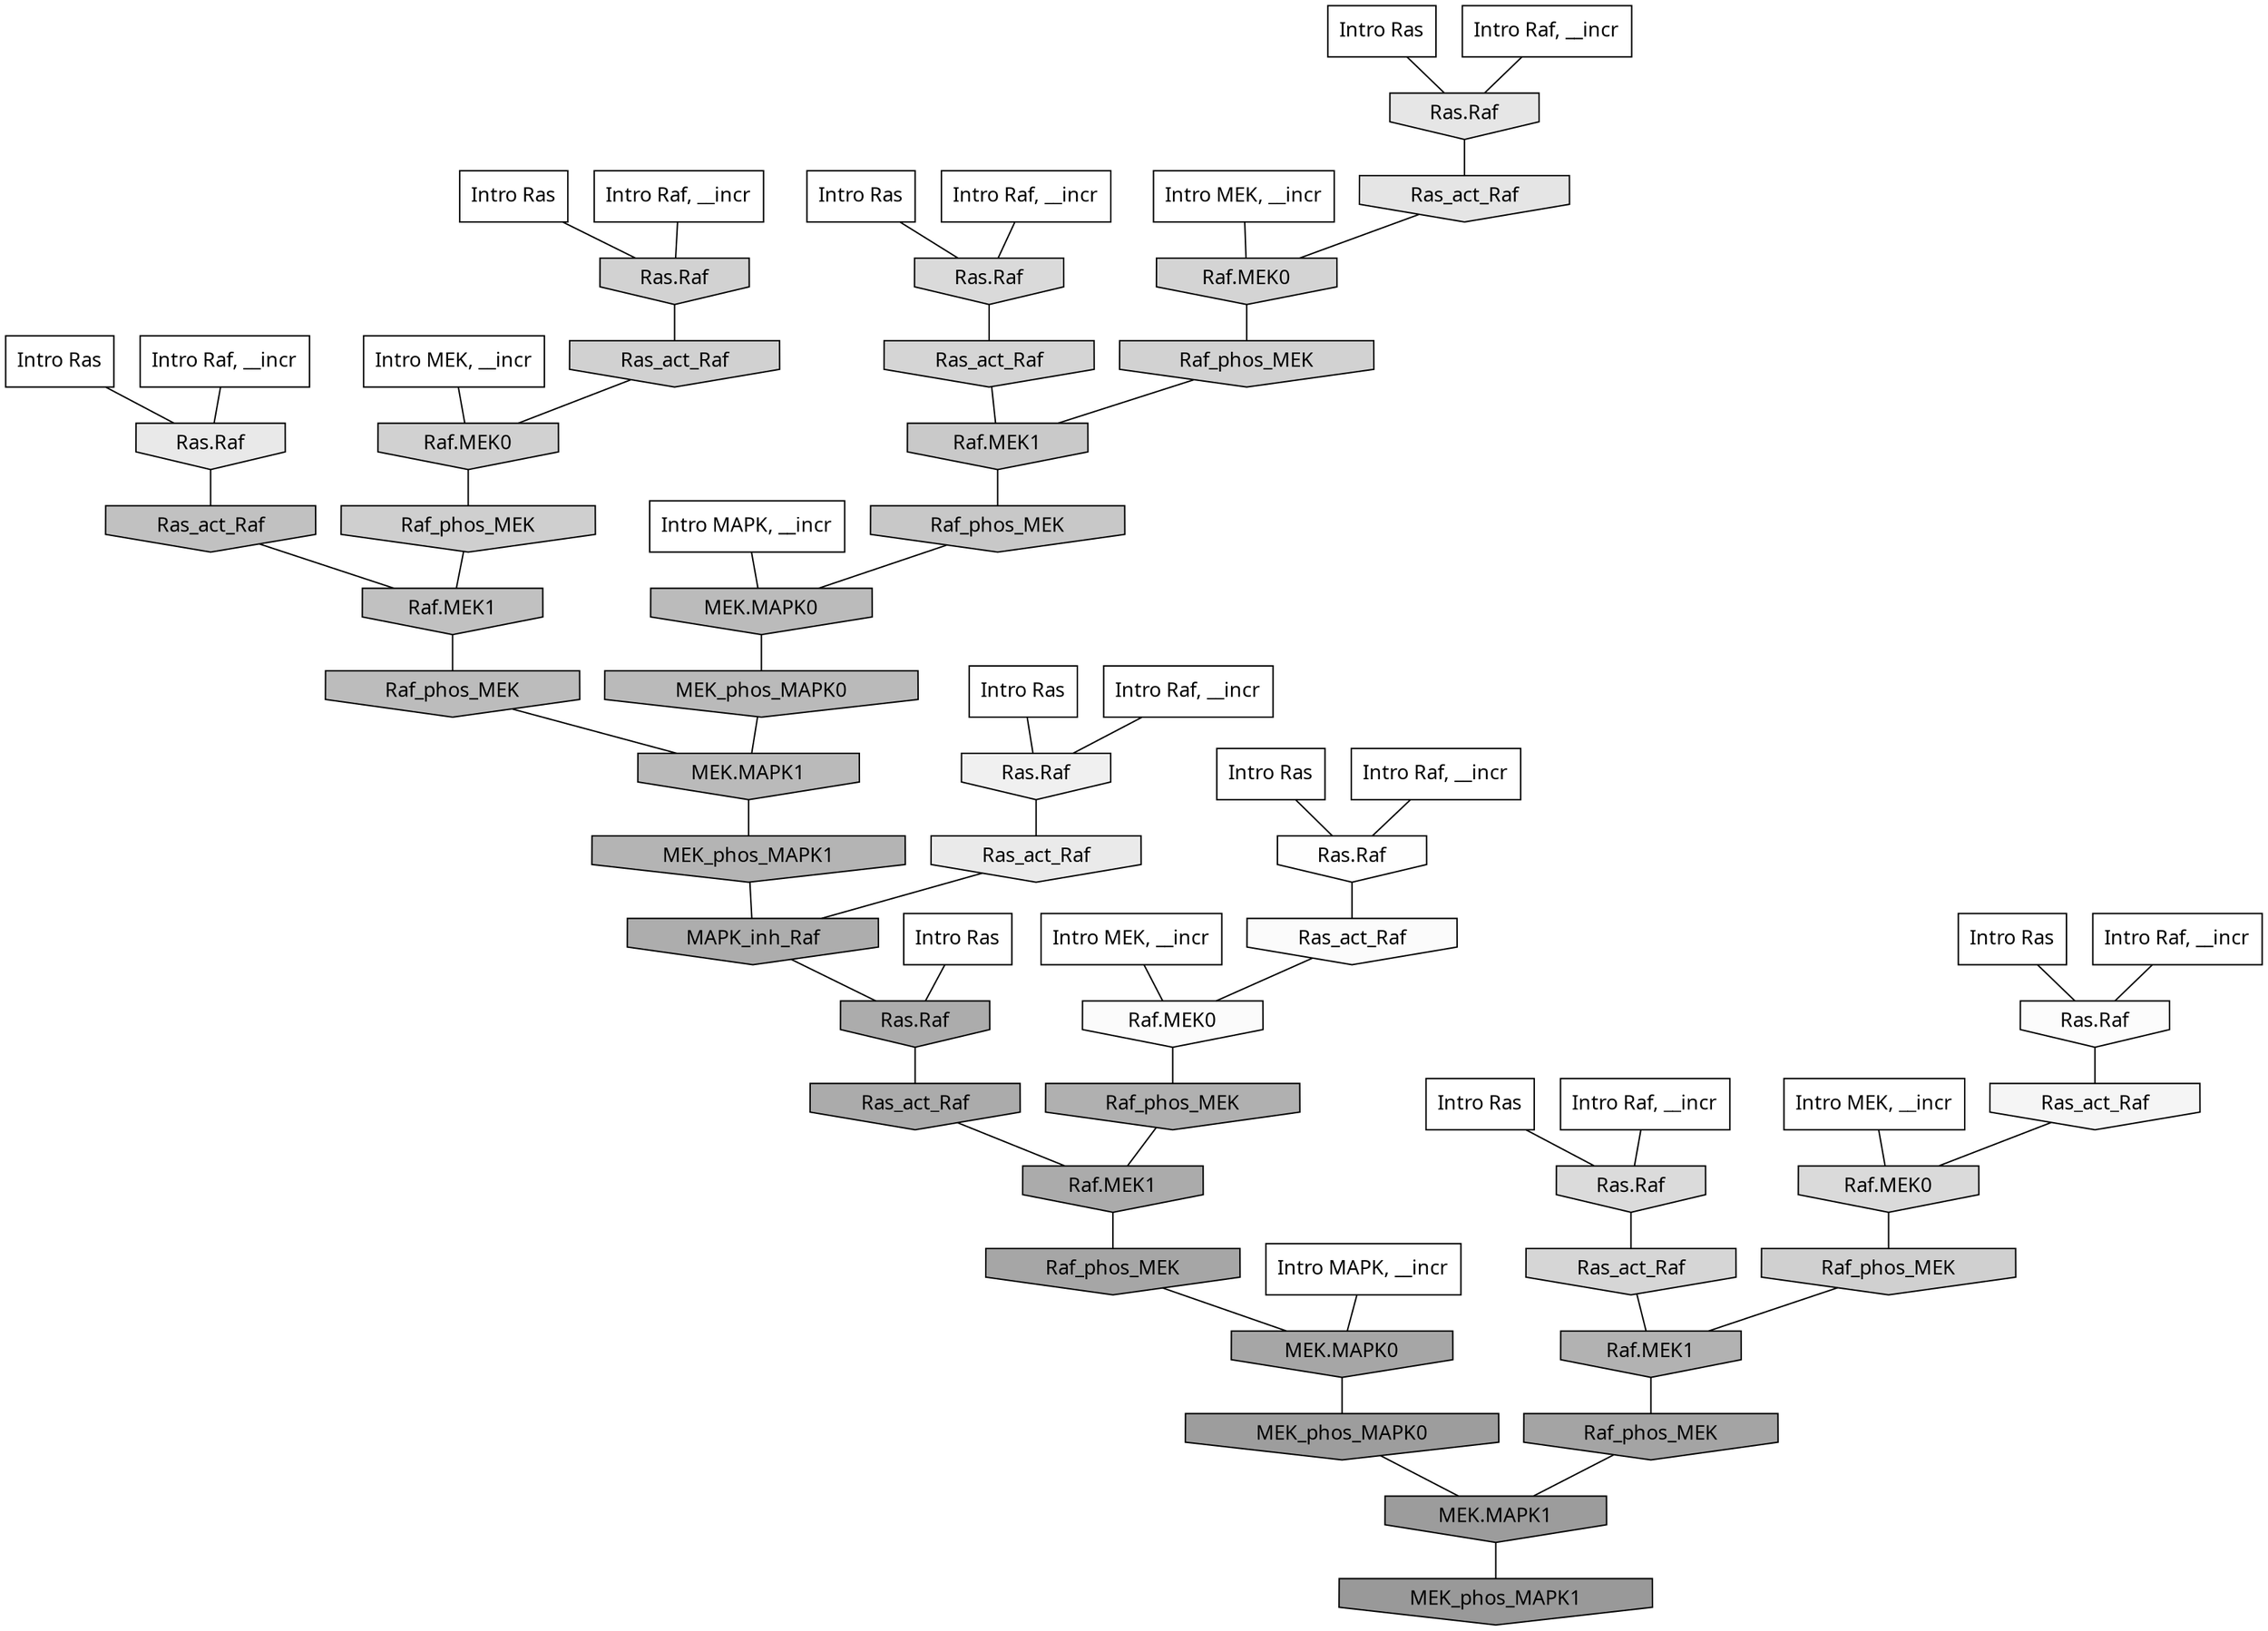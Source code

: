 digraph G{
  rankdir="TB";
  ranksep=0.30;
  node [fontname="CMU Serif"];
  edge [fontname="CMU Serif"];
  
  19 [label="Intro Ras", shape=rectangle, style=filled, fillcolor="0.000 0.000 1.000"]
  
  41 [label="Intro Ras", shape=rectangle, style=filled, fillcolor="0.000 0.000 1.000"]
  
  64 [label="Intro Ras", shape=rectangle, style=filled, fillcolor="0.000 0.000 1.000"]
  
  78 [label="Intro Ras", shape=rectangle, style=filled, fillcolor="0.000 0.000 1.000"]
  
  80 [label="Intro Ras", shape=rectangle, style=filled, fillcolor="0.000 0.000 1.000"]
  
  83 [label="Intro Ras", shape=rectangle, style=filled, fillcolor="0.000 0.000 1.000"]
  
  84 [label="Intro Ras", shape=rectangle, style=filled, fillcolor="0.000 0.000 1.000"]
  
  87 [label="Intro Ras", shape=rectangle, style=filled, fillcolor="0.000 0.000 1.000"]
  
  93 [label="Intro Ras", shape=rectangle, style=filled, fillcolor="0.000 0.000 1.000"]
  
  211 [label="Intro Raf, __incr", shape=rectangle, style=filled, fillcolor="0.000 0.000 1.000"]
  
  421 [label="Intro Raf, __incr", shape=rectangle, style=filled, fillcolor="0.000 0.000 1.000"]
  
  543 [label="Intro Raf, __incr", shape=rectangle, style=filled, fillcolor="0.000 0.000 1.000"]
  
  671 [label="Intro Raf, __incr", shape=rectangle, style=filled, fillcolor="0.000 0.000 1.000"]
  
  693 [label="Intro Raf, __incr", shape=rectangle, style=filled, fillcolor="0.000 0.000 1.000"]
  
  710 [label="Intro Raf, __incr", shape=rectangle, style=filled, fillcolor="0.000 0.000 1.000"]
  
  770 [label="Intro Raf, __incr", shape=rectangle, style=filled, fillcolor="0.000 0.000 1.000"]
  
  1091 [label="Intro Raf, __incr", shape=rectangle, style=filled, fillcolor="0.000 0.000 1.000"]
  
  1168 [label="Intro MEK, __incr", shape=rectangle, style=filled, fillcolor="0.000 0.000 1.000"]
  
  1207 [label="Intro MEK, __incr", shape=rectangle, style=filled, fillcolor="0.000 0.000 1.000"]
  
  1525 [label="Intro MEK, __incr", shape=rectangle, style=filled, fillcolor="0.000 0.000 1.000"]
  
  1996 [label="Intro MEK, __incr", shape=rectangle, style=filled, fillcolor="0.000 0.000 1.000"]
  
  2704 [label="Intro MAPK, __incr", shape=rectangle, style=filled, fillcolor="0.000 0.000 1.000"]
  
  2863 [label="Intro MAPK, __incr", shape=rectangle, style=filled, fillcolor="0.000 0.000 1.000"]
  
  3343 [label="Ras.Raf", shape=invhouse, style=filled, fillcolor="0.000 0.000 0.996"]
  
  3411 [label="Ras.Raf", shape=invhouse, style=filled, fillcolor="0.000 0.000 0.986"]
  
  3420 [label="Ras_act_Raf", shape=invhouse, style=filled, fillcolor="0.000 0.000 0.983"]
  
  3423 [label="Raf.MEK0", shape=invhouse, style=filled, fillcolor="0.000 0.000 0.983"]
  
  3605 [label="Ras_act_Raf", shape=invhouse, style=filled, fillcolor="0.000 0.000 0.958"]
  
  3811 [label="Ras.Raf", shape=invhouse, style=filled, fillcolor="0.000 0.000 0.940"]
  
  4178 [label="Ras_act_Raf", shape=invhouse, style=filled, fillcolor="0.000 0.000 0.917"]
  
  4227 [label="Ras.Raf", shape=invhouse, style=filled, fillcolor="0.000 0.000 0.914"]
  
  4439 [label="Ras.Raf", shape=invhouse, style=filled, fillcolor="0.000 0.000 0.900"]
  
  4505 [label="Ras_act_Raf", shape=invhouse, style=filled, fillcolor="0.000 0.000 0.896"]
  
  5186 [label="Ras.Raf", shape=invhouse, style=filled, fillcolor="0.000 0.000 0.856"]
  
  5198 [label="Raf.MEK0", shape=invhouse, style=filled, fillcolor="0.000 0.000 0.854"]
  
  5216 [label="Ras.Raf", shape=invhouse, style=filled, fillcolor="0.000 0.000 0.854"]
  
  5538 [label="Ras_act_Raf", shape=invhouse, style=filled, fillcolor="0.000 0.000 0.836"]
  
  5584 [label="Ras_act_Raf", shape=invhouse, style=filled, fillcolor="0.000 0.000 0.833"]
  
  5672 [label="Raf.MEK0", shape=invhouse, style=filled, fillcolor="0.000 0.000 0.829"]
  
  5770 [label="Raf_phos_MEK", shape=invhouse, style=filled, fillcolor="0.000 0.000 0.824"]
  
  5775 [label="Ras.Raf", shape=invhouse, style=filled, fillcolor="0.000 0.000 0.824"]
  
  5879 [label="Ras_act_Raf", shape=invhouse, style=filled, fillcolor="0.000 0.000 0.819"]
  
  5882 [label="Raf.MEK0", shape=invhouse, style=filled, fillcolor="0.000 0.000 0.819"]
  
  5982 [label="Raf_phos_MEK", shape=invhouse, style=filled, fillcolor="0.000 0.000 0.814"]
  
  6077 [label="Raf_phos_MEK", shape=invhouse, style=filled, fillcolor="0.000 0.000 0.809"]
  
  6605 [label="Raf.MEK1", shape=invhouse, style=filled, fillcolor="0.000 0.000 0.787"]
  
  6725 [label="Raf_phos_MEK", shape=invhouse, style=filled, fillcolor="0.000 0.000 0.783"]
  
  7633 [label="Ras_act_Raf", shape=invhouse, style=filled, fillcolor="0.000 0.000 0.755"]
  
  7635 [label="Raf.MEK1", shape=invhouse, style=filled, fillcolor="0.000 0.000 0.755"]
  
  8254 [label="Raf_phos_MEK", shape=invhouse, style=filled, fillcolor="0.000 0.000 0.736"]
  
  8438 [label="MEK.MAPK0", shape=invhouse, style=filled, fillcolor="0.000 0.000 0.731"]
  
  8555 [label="MEK_phos_MAPK0", shape=invhouse, style=filled, fillcolor="0.000 0.000 0.727"]
  
  8575 [label="MEK.MAPK1", shape=invhouse, style=filled, fillcolor="0.000 0.000 0.727"]
  
  9377 [label="MEK_phos_MAPK1", shape=invhouse, style=filled, fillcolor="0.000 0.000 0.706"]
  
  9710 [label="Raf.MEK1", shape=invhouse, style=filled, fillcolor="0.000 0.000 0.699"]
  
  10076 [label="Raf_phos_MEK", shape=invhouse, style=filled, fillcolor="0.000 0.000 0.691"]
  
  10673 [label="MAPK_inh_Raf", shape=invhouse, style=filled, fillcolor="0.000 0.000 0.679"]
  
  10949 [label="Ras.Raf", shape=invhouse, style=filled, fillcolor="0.000 0.000 0.674"]
  
  11197 [label="Ras_act_Raf", shape=invhouse, style=filled, fillcolor="0.000 0.000 0.670"]
  
  11200 [label="Raf.MEK1", shape=invhouse, style=filled, fillcolor="0.000 0.000 0.670"]
  
  12362 [label="Raf_phos_MEK", shape=invhouse, style=filled, fillcolor="0.000 0.000 0.650"]
  
  12372 [label="MEK.MAPK0", shape=invhouse, style=filled, fillcolor="0.000 0.000 0.650"]
  
  12969 [label="Raf_phos_MEK", shape=invhouse, style=filled, fillcolor="0.000 0.000 0.641"]
  
  14713 [label="MEK_phos_MAPK0", shape=invhouse, style=filled, fillcolor="0.000 0.000 0.617"]
  
  14973 [label="MEK.MAPK1", shape=invhouse, style=filled, fillcolor="0.000 0.000 0.613"]
  
  15754 [label="MEK_phos_MAPK1", shape=invhouse, style=filled, fillcolor="0.000 0.000 0.600"]
  
  
  14973 -> 15754 [dir=none, color="0.000 0.000 0.000"] 
  14713 -> 14973 [dir=none, color="0.000 0.000 0.000"] 
  12969 -> 14973 [dir=none, color="0.000 0.000 0.000"] 
  12372 -> 14713 [dir=none, color="0.000 0.000 0.000"] 
  12362 -> 12372 [dir=none, color="0.000 0.000 0.000"] 
  11200 -> 12362 [dir=none, color="0.000 0.000 0.000"] 
  11197 -> 11200 [dir=none, color="0.000 0.000 0.000"] 
  10949 -> 11197 [dir=none, color="0.000 0.000 0.000"] 
  10673 -> 10949 [dir=none, color="0.000 0.000 0.000"] 
  10076 -> 11200 [dir=none, color="0.000 0.000 0.000"] 
  9710 -> 12969 [dir=none, color="0.000 0.000 0.000"] 
  9377 -> 10673 [dir=none, color="0.000 0.000 0.000"] 
  8575 -> 9377 [dir=none, color="0.000 0.000 0.000"] 
  8555 -> 8575 [dir=none, color="0.000 0.000 0.000"] 
  8438 -> 8555 [dir=none, color="0.000 0.000 0.000"] 
  8254 -> 8575 [dir=none, color="0.000 0.000 0.000"] 
  7635 -> 8254 [dir=none, color="0.000 0.000 0.000"] 
  7633 -> 7635 [dir=none, color="0.000 0.000 0.000"] 
  6725 -> 8438 [dir=none, color="0.000 0.000 0.000"] 
  6605 -> 6725 [dir=none, color="0.000 0.000 0.000"] 
  6077 -> 7635 [dir=none, color="0.000 0.000 0.000"] 
  5982 -> 9710 [dir=none, color="0.000 0.000 0.000"] 
  5882 -> 6077 [dir=none, color="0.000 0.000 0.000"] 
  5879 -> 5882 [dir=none, color="0.000 0.000 0.000"] 
  5775 -> 5879 [dir=none, color="0.000 0.000 0.000"] 
  5770 -> 6605 [dir=none, color="0.000 0.000 0.000"] 
  5672 -> 5770 [dir=none, color="0.000 0.000 0.000"] 
  5584 -> 6605 [dir=none, color="0.000 0.000 0.000"] 
  5538 -> 9710 [dir=none, color="0.000 0.000 0.000"] 
  5216 -> 5584 [dir=none, color="0.000 0.000 0.000"] 
  5198 -> 5982 [dir=none, color="0.000 0.000 0.000"] 
  5186 -> 5538 [dir=none, color="0.000 0.000 0.000"] 
  4505 -> 5672 [dir=none, color="0.000 0.000 0.000"] 
  4439 -> 4505 [dir=none, color="0.000 0.000 0.000"] 
  4227 -> 7633 [dir=none, color="0.000 0.000 0.000"] 
  4178 -> 10673 [dir=none, color="0.000 0.000 0.000"] 
  3811 -> 4178 [dir=none, color="0.000 0.000 0.000"] 
  3605 -> 5198 [dir=none, color="0.000 0.000 0.000"] 
  3423 -> 10076 [dir=none, color="0.000 0.000 0.000"] 
  3420 -> 3423 [dir=none, color="0.000 0.000 0.000"] 
  3411 -> 3605 [dir=none, color="0.000 0.000 0.000"] 
  3343 -> 3420 [dir=none, color="0.000 0.000 0.000"] 
  2863 -> 8438 [dir=none, color="0.000 0.000 0.000"] 
  2704 -> 12372 [dir=none, color="0.000 0.000 0.000"] 
  1996 -> 5882 [dir=none, color="0.000 0.000 0.000"] 
  1525 -> 5198 [dir=none, color="0.000 0.000 0.000"] 
  1207 -> 5672 [dir=none, color="0.000 0.000 0.000"] 
  1168 -> 3423 [dir=none, color="0.000 0.000 0.000"] 
  1091 -> 4227 [dir=none, color="0.000 0.000 0.000"] 
  770 -> 5186 [dir=none, color="0.000 0.000 0.000"] 
  710 -> 5775 [dir=none, color="0.000 0.000 0.000"] 
  693 -> 3343 [dir=none, color="0.000 0.000 0.000"] 
  671 -> 3411 [dir=none, color="0.000 0.000 0.000"] 
  543 -> 5216 [dir=none, color="0.000 0.000 0.000"] 
  421 -> 4439 [dir=none, color="0.000 0.000 0.000"] 
  211 -> 3811 [dir=none, color="0.000 0.000 0.000"] 
  93 -> 5186 [dir=none, color="0.000 0.000 0.000"] 
  87 -> 4439 [dir=none, color="0.000 0.000 0.000"] 
  84 -> 10949 [dir=none, color="0.000 0.000 0.000"] 
  83 -> 5216 [dir=none, color="0.000 0.000 0.000"] 
  80 -> 3811 [dir=none, color="0.000 0.000 0.000"] 
  78 -> 3411 [dir=none, color="0.000 0.000 0.000"] 
  64 -> 5775 [dir=none, color="0.000 0.000 0.000"] 
  41 -> 3343 [dir=none, color="0.000 0.000 0.000"] 
  19 -> 4227 [dir=none, color="0.000 0.000 0.000"] 
  
  }
